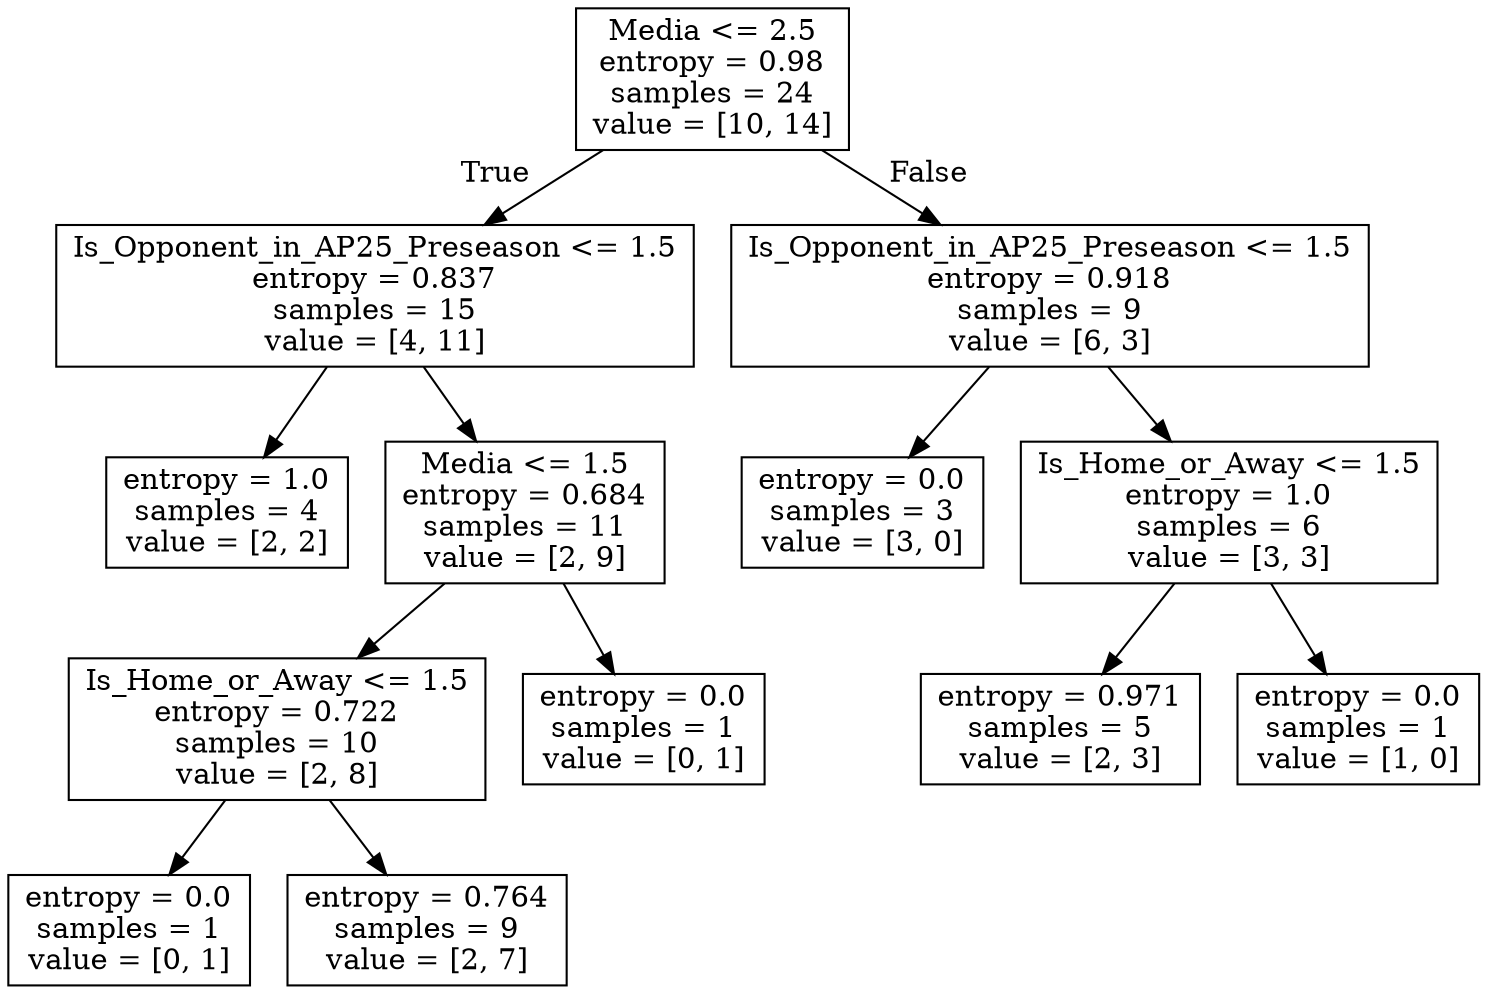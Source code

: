 digraph Tree {
node [shape=box] ;
0 [label="Media <= 2.5\nentropy = 0.98\nsamples = 24\nvalue = [10, 14]"] ;
1 [label="Is_Opponent_in_AP25_Preseason <= 1.5\nentropy = 0.837\nsamples = 15\nvalue = [4, 11]"] ;
0 -> 1 [labeldistance=2.5, labelangle=45, headlabel="True"] ;
2 [label="entropy = 1.0\nsamples = 4\nvalue = [2, 2]"] ;
1 -> 2 ;
3 [label="Media <= 1.5\nentropy = 0.684\nsamples = 11\nvalue = [2, 9]"] ;
1 -> 3 ;
4 [label="Is_Home_or_Away <= 1.5\nentropy = 0.722\nsamples = 10\nvalue = [2, 8]"] ;
3 -> 4 ;
5 [label="entropy = 0.0\nsamples = 1\nvalue = [0, 1]"] ;
4 -> 5 ;
6 [label="entropy = 0.764\nsamples = 9\nvalue = [2, 7]"] ;
4 -> 6 ;
7 [label="entropy = 0.0\nsamples = 1\nvalue = [0, 1]"] ;
3 -> 7 ;
8 [label="Is_Opponent_in_AP25_Preseason <= 1.5\nentropy = 0.918\nsamples = 9\nvalue = [6, 3]"] ;
0 -> 8 [labeldistance=2.5, labelangle=-45, headlabel="False"] ;
9 [label="entropy = 0.0\nsamples = 3\nvalue = [3, 0]"] ;
8 -> 9 ;
10 [label="Is_Home_or_Away <= 1.5\nentropy = 1.0\nsamples = 6\nvalue = [3, 3]"] ;
8 -> 10 ;
11 [label="entropy = 0.971\nsamples = 5\nvalue = [2, 3]"] ;
10 -> 11 ;
12 [label="entropy = 0.0\nsamples = 1\nvalue = [1, 0]"] ;
10 -> 12 ;
}